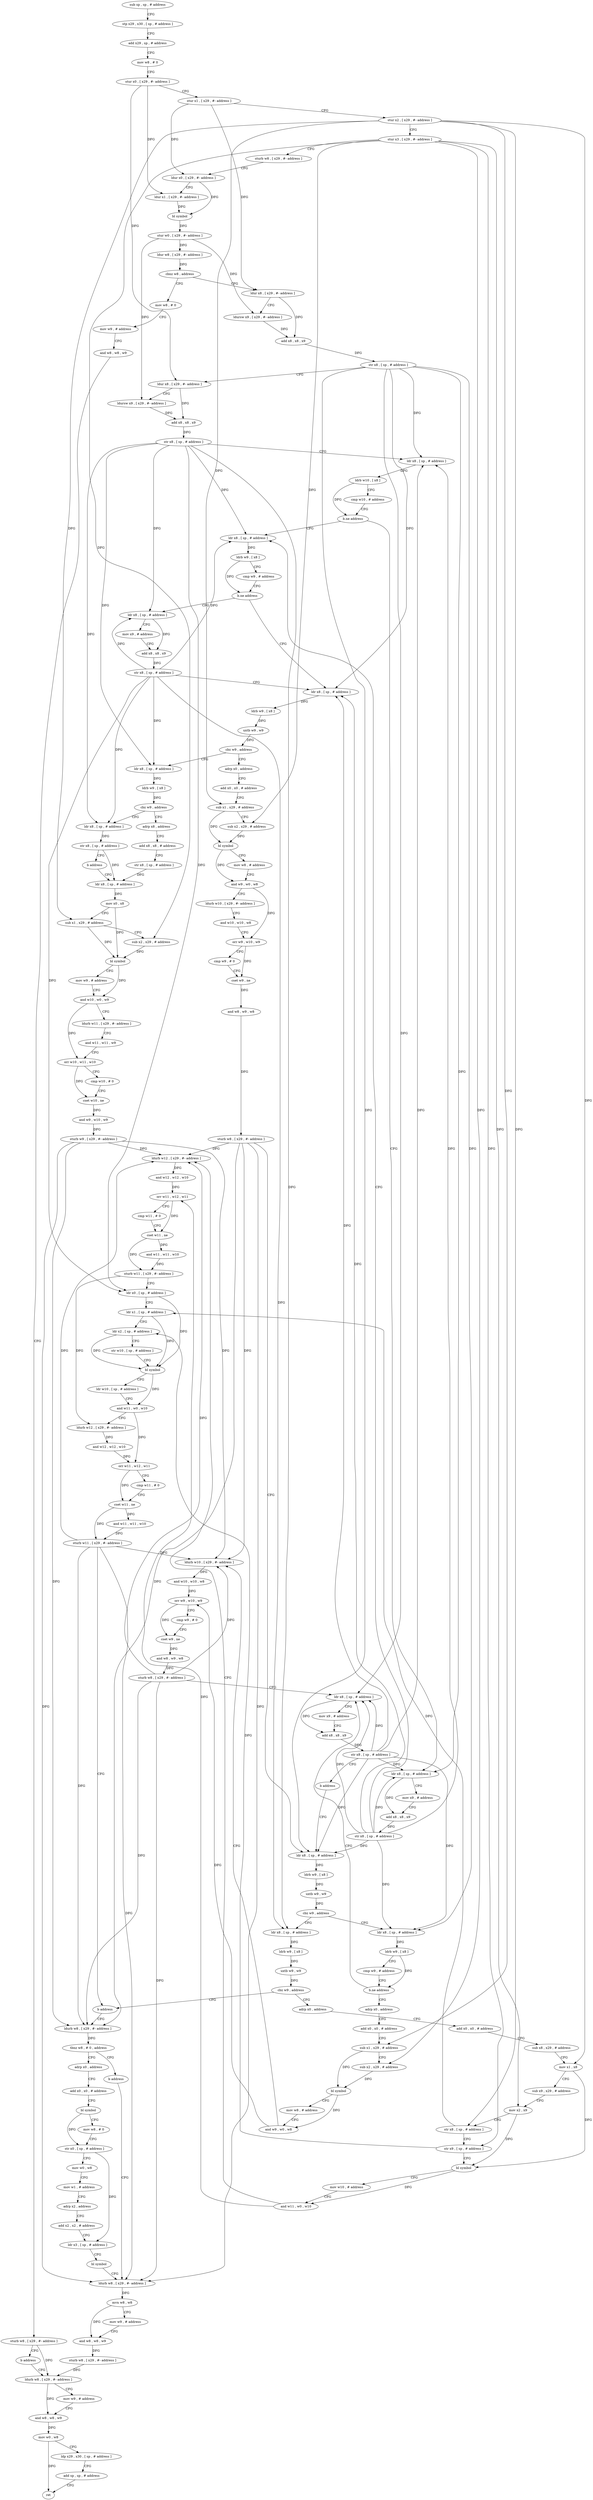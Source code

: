 digraph "func" {
"4209544" [label = "sub sp , sp , # address" ]
"4209548" [label = "stp x29 , x30 , [ sp , # address ]" ]
"4209552" [label = "add x29 , sp , # address" ]
"4209556" [label = "mov w8 , # 0" ]
"4209560" [label = "stur x0 , [ x29 , #- address ]" ]
"4209564" [label = "stur x1 , [ x29 , #- address ]" ]
"4209568" [label = "stur x2 , [ x29 , #- address ]" ]
"4209572" [label = "stur x3 , [ x29 , #- address ]" ]
"4209576" [label = "sturb w8 , [ x29 , #- address ]" ]
"4209580" [label = "ldur x0 , [ x29 , #- address ]" ]
"4209584" [label = "ldur x1 , [ x29 , #- address ]" ]
"4209588" [label = "bl symbol" ]
"4209592" [label = "stur w0 , [ x29 , #- address ]" ]
"4209596" [label = "ldur w8 , [ x29 , #- address ]" ]
"4209600" [label = "cbnz w8 , address" ]
"4209624" [label = "ldur x8 , [ x29 , #- address ]" ]
"4209604" [label = "mov w8 , # 0" ]
"4209628" [label = "ldursw x9 , [ x29 , #- address ]" ]
"4209632" [label = "add x8 , x8 , x9" ]
"4209636" [label = "str x8 , [ sp , # address ]" ]
"4209640" [label = "ldur x8 , [ x29 , #- address ]" ]
"4209644" [label = "ldursw x9 , [ x29 , #- address ]" ]
"4209648" [label = "add x8 , x8 , x9" ]
"4209652" [label = "str x8 , [ sp , # address ]" ]
"4209656" [label = "ldr x8 , [ sp , # address ]" ]
"4209660" [label = "ldrb w10 , [ x8 ]" ]
"4209664" [label = "cmp w10 , # address" ]
"4209668" [label = "b.ne address" ]
"4209688" [label = "ldr x8 , [ sp , # address ]" ]
"4209672" [label = "ldr x8 , [ sp , # address ]" ]
"4209608" [label = "mov w9 , # address" ]
"4209612" [label = "and w8 , w8 , w9" ]
"4209616" [label = "sturb w8 , [ x29 , #- address ]" ]
"4209620" [label = "b address" ]
"4210216" [label = "ldurb w8 , [ x29 , #- address ]" ]
"4209692" [label = "ldrb w9 , [ x8 ]" ]
"4209696" [label = "cmp w9 , # address" ]
"4209700" [label = "b.ne address" ]
"4209720" [label = "ldr x8 , [ sp , # address ]" ]
"4209704" [label = "ldr x8 , [ sp , # address ]" ]
"4209676" [label = "mov x9 , # address" ]
"4209680" [label = "add x8 , x8 , x9" ]
"4209684" [label = "str x8 , [ sp , # address ]" ]
"4210220" [label = "mov w9 , # address" ]
"4210224" [label = "and w8 , w8 , w9" ]
"4210228" [label = "mov w0 , w8" ]
"4210232" [label = "ldp x29 , x30 , [ sp , # address ]" ]
"4210236" [label = "add sp , sp , # address" ]
"4210240" [label = "ret" ]
"4209724" [label = "ldrb w9 , [ x8 ]" ]
"4209728" [label = "uxtb w9 , w9" ]
"4209732" [label = "cbz w9 , address" ]
"4210048" [label = "ldr x8 , [ sp , # address ]" ]
"4209736" [label = "adrp x0 , address" ]
"4209708" [label = "mov x9 , # address" ]
"4209712" [label = "add x8 , x8 , x9" ]
"4209716" [label = "str x8 , [ sp , # address ]" ]
"4210052" [label = "ldrb w9 , [ x8 ]" ]
"4210056" [label = "cbz w9 , address" ]
"4210072" [label = "adrp x8 , address" ]
"4210060" [label = "ldr x8 , [ sp , # address ]" ]
"4209740" [label = "add x0 , x0 , # address" ]
"4209744" [label = "sub x1 , x29 , # address" ]
"4209748" [label = "sub x2 , x29 , # address" ]
"4209752" [label = "bl symbol" ]
"4209756" [label = "mov w8 , # address" ]
"4209760" [label = "and w9 , w0 , w8" ]
"4209764" [label = "ldurb w10 , [ x29 , #- address ]" ]
"4209768" [label = "and w10 , w10 , w8" ]
"4209772" [label = "orr w9 , w10 , w9" ]
"4209776" [label = "cmp w9 , # 0" ]
"4209780" [label = "cset w9 , ne" ]
"4209784" [label = "and w8 , w9 , w8" ]
"4209788" [label = "sturb w8 , [ x29 , #- address ]" ]
"4209792" [label = "ldr x8 , [ sp , # address ]" ]
"4210076" [label = "add x8 , x8 , # address" ]
"4210080" [label = "str x8 , [ sp , # address ]" ]
"4210084" [label = "ldr x8 , [ sp , # address ]" ]
"4210064" [label = "str x8 , [ sp , # address ]" ]
"4210068" [label = "b address" ]
"4209900" [label = "ldr x8 , [ sp , # address ]" ]
"4209904" [label = "ldrb w9 , [ x8 ]" ]
"4209908" [label = "uxtb w9 , w9" ]
"4209912" [label = "cbz w9 , address" ]
"4210044" [label = "b address" ]
"4209916" [label = "adrp x0 , address" ]
"4209808" [label = "ldr x8 , [ sp , # address ]" ]
"4209812" [label = "ldrb w9 , [ x8 ]" ]
"4209816" [label = "cmp w9 , # address" ]
"4209820" [label = "b.ne address" ]
"4209880" [label = "ldr x8 , [ sp , # address ]" ]
"4209824" [label = "adrp x0 , address" ]
"4210152" [label = "adrp x0 , address" ]
"4210156" [label = "add x0 , x0 , # address" ]
"4210160" [label = "bl symbol" ]
"4210164" [label = "mov w8 , # 0" ]
"4210168" [label = "str x0 , [ sp , # address ]" ]
"4210172" [label = "mov w0 , w8" ]
"4210176" [label = "mov w1 , # address" ]
"4210180" [label = "adrp x2 , address" ]
"4210184" [label = "add x2 , x2 , # address" ]
"4210188" [label = "ldr x3 , [ sp , # address ]" ]
"4210192" [label = "bl symbol" ]
"4210196" [label = "ldurb w8 , [ x29 , #- address ]" ]
"4210148" [label = "b address" ]
"4210088" [label = "mov x0 , x8" ]
"4210092" [label = "sub x1 , x29 , # address" ]
"4210096" [label = "sub x2 , x29 , # address" ]
"4210100" [label = "bl symbol" ]
"4210104" [label = "mov w9 , # address" ]
"4210108" [label = "and w10 , w0 , w9" ]
"4210112" [label = "ldurb w11 , [ x29 , #- address ]" ]
"4210116" [label = "and w11 , w11 , w9" ]
"4210120" [label = "orr w10 , w11 , w10" ]
"4210124" [label = "cmp w10 , # 0" ]
"4210128" [label = "cset w10 , ne" ]
"4210132" [label = "and w9 , w10 , w9" ]
"4210136" [label = "sturb w9 , [ x29 , #- address ]" ]
"4210140" [label = "ldurb w8 , [ x29 , #- address ]" ]
"4209920" [label = "add x0 , x0 , # address" ]
"4209924" [label = "sub x8 , x29 , # address" ]
"4209928" [label = "mov x1 , x8" ]
"4209932" [label = "sub x9 , x29 , # address" ]
"4209936" [label = "mov x2 , x9" ]
"4209940" [label = "str x8 , [ sp , # address ]" ]
"4209944" [label = "str x9 , [ sp , # address ]" ]
"4209948" [label = "bl symbol" ]
"4209952" [label = "mov w10 , # address" ]
"4209956" [label = "and w11 , w0 , w10" ]
"4209960" [label = "ldurb w12 , [ x29 , #- address ]" ]
"4209964" [label = "and w12 , w12 , w10" ]
"4209968" [label = "orr w11 , w12 , w11" ]
"4209972" [label = "cmp w11 , # 0" ]
"4209976" [label = "cset w11 , ne" ]
"4209980" [label = "and w11 , w11 , w10" ]
"4209984" [label = "sturb w11 , [ x29 , #- address ]" ]
"4209988" [label = "ldr x0 , [ sp , # address ]" ]
"4209992" [label = "ldr x1 , [ sp , # address ]" ]
"4209996" [label = "ldr x2 , [ sp , # address ]" ]
"4210000" [label = "str w10 , [ sp , # address ]" ]
"4210004" [label = "bl symbol" ]
"4210008" [label = "ldr w10 , [ sp , # address ]" ]
"4210012" [label = "and w11 , w0 , w10" ]
"4210016" [label = "ldurb w12 , [ x29 , #- address ]" ]
"4210020" [label = "and w12 , w12 , w10" ]
"4210024" [label = "orr w11 , w12 , w11" ]
"4210028" [label = "cmp w11 , # 0" ]
"4210032" [label = "cset w11 , ne" ]
"4210036" [label = "and w11 , w11 , w10" ]
"4210040" [label = "sturb w11 , [ x29 , #- address ]" ]
"4209884" [label = "mov x9 , # address" ]
"4209888" [label = "add x8 , x8 , x9" ]
"4209892" [label = "str x8 , [ sp , # address ]" ]
"4209896" [label = "b address" ]
"4209828" [label = "add x0 , x0 , # address" ]
"4209832" [label = "sub x1 , x29 , # address" ]
"4209836" [label = "sub x2 , x29 , # address" ]
"4209840" [label = "bl symbol" ]
"4209844" [label = "mov w8 , # address" ]
"4209848" [label = "and w9 , w0 , w8" ]
"4209852" [label = "ldurb w10 , [ x29 , #- address ]" ]
"4209856" [label = "and w10 , w10 , w8" ]
"4209860" [label = "orr w9 , w10 , w9" ]
"4209864" [label = "cmp w9 , # 0" ]
"4209868" [label = "cset w9 , ne" ]
"4209872" [label = "and w8 , w9 , w8" ]
"4209876" [label = "sturb w8 , [ x29 , #- address ]" ]
"4210200" [label = "mvn w8 , w8" ]
"4210204" [label = "mov w9 , # address" ]
"4210208" [label = "and w8 , w8 , w9" ]
"4210212" [label = "sturb w8 , [ x29 , #- address ]" ]
"4210144" [label = "tbnz w8 , # 0 , address" ]
"4209796" [label = "ldrb w9 , [ x8 ]" ]
"4209800" [label = "uxtb w9 , w9" ]
"4209804" [label = "cbz w9 , address" ]
"4209544" -> "4209548" [ label = "CFG" ]
"4209548" -> "4209552" [ label = "CFG" ]
"4209552" -> "4209556" [ label = "CFG" ]
"4209556" -> "4209560" [ label = "CFG" ]
"4209560" -> "4209564" [ label = "CFG" ]
"4209560" -> "4209584" [ label = "DFG" ]
"4209560" -> "4209640" [ label = "DFG" ]
"4209564" -> "4209568" [ label = "CFG" ]
"4209564" -> "4209580" [ label = "DFG" ]
"4209564" -> "4209624" [ label = "DFG" ]
"4209568" -> "4209572" [ label = "CFG" ]
"4209568" -> "4209744" [ label = "DFG" ]
"4209568" -> "4210092" [ label = "DFG" ]
"4209568" -> "4209928" [ label = "DFG" ]
"4209568" -> "4209940" [ label = "DFG" ]
"4209568" -> "4209832" [ label = "DFG" ]
"4209572" -> "4209576" [ label = "CFG" ]
"4209572" -> "4209748" [ label = "DFG" ]
"4209572" -> "4210096" [ label = "DFG" ]
"4209572" -> "4209936" [ label = "DFG" ]
"4209572" -> "4209944" [ label = "DFG" ]
"4209572" -> "4209836" [ label = "DFG" ]
"4209576" -> "4209580" [ label = "CFG" ]
"4209580" -> "4209584" [ label = "CFG" ]
"4209580" -> "4209588" [ label = "DFG" ]
"4209584" -> "4209588" [ label = "DFG" ]
"4209588" -> "4209592" [ label = "DFG" ]
"4209592" -> "4209596" [ label = "DFG" ]
"4209592" -> "4209628" [ label = "DFG" ]
"4209592" -> "4209644" [ label = "DFG" ]
"4209596" -> "4209600" [ label = "DFG" ]
"4209600" -> "4209624" [ label = "CFG" ]
"4209600" -> "4209604" [ label = "CFG" ]
"4209624" -> "4209628" [ label = "CFG" ]
"4209624" -> "4209632" [ label = "DFG" ]
"4209604" -> "4209608" [ label = "CFG" ]
"4209628" -> "4209632" [ label = "DFG" ]
"4209632" -> "4209636" [ label = "DFG" ]
"4209636" -> "4209640" [ label = "CFG" ]
"4209636" -> "4209656" [ label = "DFG" ]
"4209636" -> "4209672" [ label = "DFG" ]
"4209636" -> "4209720" [ label = "DFG" ]
"4209636" -> "4209792" [ label = "DFG" ]
"4209636" -> "4209808" [ label = "DFG" ]
"4209636" -> "4209880" [ label = "DFG" ]
"4209640" -> "4209644" [ label = "CFG" ]
"4209640" -> "4209648" [ label = "DFG" ]
"4209644" -> "4209648" [ label = "DFG" ]
"4209648" -> "4209652" [ label = "DFG" ]
"4209652" -> "4209656" [ label = "CFG" ]
"4209652" -> "4209688" [ label = "DFG" ]
"4209652" -> "4209704" [ label = "DFG" ]
"4209652" -> "4210048" [ label = "DFG" ]
"4209652" -> "4210060" [ label = "DFG" ]
"4209652" -> "4209900" [ label = "DFG" ]
"4209652" -> "4209988" [ label = "DFG" ]
"4209656" -> "4209660" [ label = "DFG" ]
"4209660" -> "4209664" [ label = "CFG" ]
"4209660" -> "4209668" [ label = "DFG" ]
"4209664" -> "4209668" [ label = "CFG" ]
"4209668" -> "4209688" [ label = "CFG" ]
"4209668" -> "4209672" [ label = "CFG" ]
"4209688" -> "4209692" [ label = "DFG" ]
"4209672" -> "4209676" [ label = "CFG" ]
"4209672" -> "4209680" [ label = "DFG" ]
"4209608" -> "4209612" [ label = "CFG" ]
"4209612" -> "4209616" [ label = "CFG" ]
"4209616" -> "4209620" [ label = "CFG" ]
"4209616" -> "4210216" [ label = "DFG" ]
"4209620" -> "4210216" [ label = "CFG" ]
"4210216" -> "4210220" [ label = "CFG" ]
"4210216" -> "4210224" [ label = "DFG" ]
"4209692" -> "4209696" [ label = "CFG" ]
"4209692" -> "4209700" [ label = "DFG" ]
"4209696" -> "4209700" [ label = "CFG" ]
"4209700" -> "4209720" [ label = "CFG" ]
"4209700" -> "4209704" [ label = "CFG" ]
"4209720" -> "4209724" [ label = "DFG" ]
"4209704" -> "4209708" [ label = "CFG" ]
"4209704" -> "4209712" [ label = "DFG" ]
"4209676" -> "4209680" [ label = "CFG" ]
"4209680" -> "4209684" [ label = "DFG" ]
"4209684" -> "4209688" [ label = "CFG" ]
"4209684" -> "4209656" [ label = "DFG" ]
"4209684" -> "4209672" [ label = "DFG" ]
"4209684" -> "4209720" [ label = "DFG" ]
"4209684" -> "4209792" [ label = "DFG" ]
"4209684" -> "4209808" [ label = "DFG" ]
"4209684" -> "4209880" [ label = "DFG" ]
"4210220" -> "4210224" [ label = "CFG" ]
"4210224" -> "4210228" [ label = "DFG" ]
"4210228" -> "4210232" [ label = "CFG" ]
"4210228" -> "4210240" [ label = "DFG" ]
"4210232" -> "4210236" [ label = "CFG" ]
"4210236" -> "4210240" [ label = "CFG" ]
"4209724" -> "4209728" [ label = "DFG" ]
"4209728" -> "4209732" [ label = "DFG" ]
"4209732" -> "4210048" [ label = "CFG" ]
"4209732" -> "4209736" [ label = "CFG" ]
"4210048" -> "4210052" [ label = "DFG" ]
"4209736" -> "4209740" [ label = "CFG" ]
"4209708" -> "4209712" [ label = "CFG" ]
"4209712" -> "4209716" [ label = "DFG" ]
"4209716" -> "4209720" [ label = "CFG" ]
"4209716" -> "4209688" [ label = "DFG" ]
"4209716" -> "4209704" [ label = "DFG" ]
"4209716" -> "4210048" [ label = "DFG" ]
"4209716" -> "4210060" [ label = "DFG" ]
"4209716" -> "4209900" [ label = "DFG" ]
"4209716" -> "4209988" [ label = "DFG" ]
"4210052" -> "4210056" [ label = "DFG" ]
"4210056" -> "4210072" [ label = "CFG" ]
"4210056" -> "4210060" [ label = "CFG" ]
"4210072" -> "4210076" [ label = "CFG" ]
"4210060" -> "4210064" [ label = "DFG" ]
"4209740" -> "4209744" [ label = "CFG" ]
"4209744" -> "4209748" [ label = "CFG" ]
"4209744" -> "4209752" [ label = "DFG" ]
"4209748" -> "4209752" [ label = "DFG" ]
"4209752" -> "4209756" [ label = "CFG" ]
"4209752" -> "4209760" [ label = "DFG" ]
"4209756" -> "4209760" [ label = "CFG" ]
"4209760" -> "4209764" [ label = "CFG" ]
"4209760" -> "4209772" [ label = "DFG" ]
"4209764" -> "4209768" [ label = "CFG" ]
"4209768" -> "4209772" [ label = "CFG" ]
"4209772" -> "4209776" [ label = "CFG" ]
"4209772" -> "4209780" [ label = "DFG" ]
"4209776" -> "4209780" [ label = "CFG" ]
"4209780" -> "4209784" [ label = "DFG" ]
"4209784" -> "4209788" [ label = "DFG" ]
"4209788" -> "4209792" [ label = "CFG" ]
"4209788" -> "4210140" [ label = "DFG" ]
"4209788" -> "4209960" [ label = "DFG" ]
"4209788" -> "4209852" [ label = "DFG" ]
"4209788" -> "4210196" [ label = "DFG" ]
"4209792" -> "4209796" [ label = "DFG" ]
"4210076" -> "4210080" [ label = "CFG" ]
"4210080" -> "4210084" [ label = "DFG" ]
"4210084" -> "4210088" [ label = "DFG" ]
"4210064" -> "4210068" [ label = "CFG" ]
"4210064" -> "4210084" [ label = "DFG" ]
"4210068" -> "4210084" [ label = "CFG" ]
"4209900" -> "4209904" [ label = "DFG" ]
"4209904" -> "4209908" [ label = "DFG" ]
"4209908" -> "4209912" [ label = "DFG" ]
"4209912" -> "4210044" [ label = "CFG" ]
"4209912" -> "4209916" [ label = "CFG" ]
"4210044" -> "4210140" [ label = "CFG" ]
"4209916" -> "4209920" [ label = "CFG" ]
"4209808" -> "4209812" [ label = "DFG" ]
"4209812" -> "4209816" [ label = "CFG" ]
"4209812" -> "4209820" [ label = "DFG" ]
"4209816" -> "4209820" [ label = "CFG" ]
"4209820" -> "4209880" [ label = "CFG" ]
"4209820" -> "4209824" [ label = "CFG" ]
"4209880" -> "4209884" [ label = "CFG" ]
"4209880" -> "4209888" [ label = "DFG" ]
"4209824" -> "4209828" [ label = "CFG" ]
"4210152" -> "4210156" [ label = "CFG" ]
"4210156" -> "4210160" [ label = "CFG" ]
"4210160" -> "4210164" [ label = "CFG" ]
"4210160" -> "4210168" [ label = "DFG" ]
"4210164" -> "4210168" [ label = "CFG" ]
"4210168" -> "4210172" [ label = "CFG" ]
"4210168" -> "4210188" [ label = "DFG" ]
"4210172" -> "4210176" [ label = "CFG" ]
"4210176" -> "4210180" [ label = "CFG" ]
"4210180" -> "4210184" [ label = "CFG" ]
"4210184" -> "4210188" [ label = "CFG" ]
"4210188" -> "4210192" [ label = "CFG" ]
"4210192" -> "4210196" [ label = "CFG" ]
"4210196" -> "4210200" [ label = "DFG" ]
"4210148" -> "4210196" [ label = "CFG" ]
"4210088" -> "4210092" [ label = "CFG" ]
"4210088" -> "4210100" [ label = "DFG" ]
"4210092" -> "4210096" [ label = "CFG" ]
"4210092" -> "4210100" [ label = "DFG" ]
"4210096" -> "4210100" [ label = "DFG" ]
"4210100" -> "4210104" [ label = "CFG" ]
"4210100" -> "4210108" [ label = "DFG" ]
"4210104" -> "4210108" [ label = "CFG" ]
"4210108" -> "4210112" [ label = "CFG" ]
"4210108" -> "4210120" [ label = "DFG" ]
"4210112" -> "4210116" [ label = "CFG" ]
"4210116" -> "4210120" [ label = "CFG" ]
"4210120" -> "4210124" [ label = "CFG" ]
"4210120" -> "4210128" [ label = "DFG" ]
"4210124" -> "4210128" [ label = "CFG" ]
"4210128" -> "4210132" [ label = "DFG" ]
"4210132" -> "4210136" [ label = "DFG" ]
"4210136" -> "4210140" [ label = "DFG" ]
"4210136" -> "4209960" [ label = "DFG" ]
"4210136" -> "4209852" [ label = "DFG" ]
"4210136" -> "4210196" [ label = "DFG" ]
"4210140" -> "4210144" [ label = "DFG" ]
"4209920" -> "4209924" [ label = "CFG" ]
"4209924" -> "4209928" [ label = "CFG" ]
"4209928" -> "4209932" [ label = "CFG" ]
"4209928" -> "4209948" [ label = "DFG" ]
"4209932" -> "4209936" [ label = "CFG" ]
"4209936" -> "4209940" [ label = "CFG" ]
"4209936" -> "4209948" [ label = "DFG" ]
"4209940" -> "4209944" [ label = "CFG" ]
"4209940" -> "4209992" [ label = "DFG" ]
"4209944" -> "4209948" [ label = "CFG" ]
"4209944" -> "4209996" [ label = "DFG" ]
"4209948" -> "4209952" [ label = "CFG" ]
"4209948" -> "4209956" [ label = "DFG" ]
"4209952" -> "4209956" [ label = "CFG" ]
"4209956" -> "4209960" [ label = "CFG" ]
"4209956" -> "4209968" [ label = "DFG" ]
"4209960" -> "4209964" [ label = "DFG" ]
"4209964" -> "4209968" [ label = "DFG" ]
"4209968" -> "4209972" [ label = "CFG" ]
"4209968" -> "4209976" [ label = "DFG" ]
"4209972" -> "4209976" [ label = "CFG" ]
"4209976" -> "4209980" [ label = "DFG" ]
"4209976" -> "4209984" [ label = "DFG" ]
"4209980" -> "4209984" [ label = "DFG" ]
"4209984" -> "4209988" [ label = "CFG" ]
"4209984" -> "4210016" [ label = "DFG" ]
"4209988" -> "4209992" [ label = "CFG" ]
"4209988" -> "4210004" [ label = "DFG" ]
"4209992" -> "4209996" [ label = "CFG" ]
"4209992" -> "4210004" [ label = "DFG" ]
"4209996" -> "4210000" [ label = "CFG" ]
"4209996" -> "4210004" [ label = "DFG" ]
"4210000" -> "4210004" [ label = "CFG" ]
"4210004" -> "4210008" [ label = "CFG" ]
"4210004" -> "4210012" [ label = "DFG" ]
"4210008" -> "4210012" [ label = "CFG" ]
"4210012" -> "4210016" [ label = "CFG" ]
"4210012" -> "4210024" [ label = "DFG" ]
"4210016" -> "4210020" [ label = "DFG" ]
"4210020" -> "4210024" [ label = "DFG" ]
"4210024" -> "4210028" [ label = "CFG" ]
"4210024" -> "4210032" [ label = "DFG" ]
"4210028" -> "4210032" [ label = "CFG" ]
"4210032" -> "4210036" [ label = "DFG" ]
"4210032" -> "4210040" [ label = "DFG" ]
"4210036" -> "4210040" [ label = "DFG" ]
"4210040" -> "4210044" [ label = "CFG" ]
"4210040" -> "4210140" [ label = "DFG" ]
"4210040" -> "4209960" [ label = "DFG" ]
"4210040" -> "4209852" [ label = "DFG" ]
"4210040" -> "4210196" [ label = "DFG" ]
"4209884" -> "4209888" [ label = "CFG" ]
"4209888" -> "4209892" [ label = "DFG" ]
"4209892" -> "4209896" [ label = "CFG" ]
"4209892" -> "4209656" [ label = "DFG" ]
"4209892" -> "4209672" [ label = "DFG" ]
"4209892" -> "4209720" [ label = "DFG" ]
"4209892" -> "4209792" [ label = "DFG" ]
"4209892" -> "4209808" [ label = "DFG" ]
"4209892" -> "4209880" [ label = "DFG" ]
"4209896" -> "4209792" [ label = "CFG" ]
"4209828" -> "4209832" [ label = "CFG" ]
"4209832" -> "4209836" [ label = "CFG" ]
"4209832" -> "4209840" [ label = "DFG" ]
"4209836" -> "4209840" [ label = "DFG" ]
"4209840" -> "4209844" [ label = "CFG" ]
"4209840" -> "4209848" [ label = "DFG" ]
"4209844" -> "4209848" [ label = "CFG" ]
"4209848" -> "4209852" [ label = "CFG" ]
"4209848" -> "4209860" [ label = "DFG" ]
"4209852" -> "4209856" [ label = "DFG" ]
"4209856" -> "4209860" [ label = "DFG" ]
"4209860" -> "4209864" [ label = "CFG" ]
"4209860" -> "4209868" [ label = "DFG" ]
"4209864" -> "4209868" [ label = "CFG" ]
"4209868" -> "4209872" [ label = "DFG" ]
"4209872" -> "4209876" [ label = "DFG" ]
"4209876" -> "4209880" [ label = "CFG" ]
"4209876" -> "4210140" [ label = "DFG" ]
"4209876" -> "4209960" [ label = "DFG" ]
"4209876" -> "4209852" [ label = "DFG" ]
"4209876" -> "4210196" [ label = "DFG" ]
"4210200" -> "4210204" [ label = "CFG" ]
"4210200" -> "4210208" [ label = "DFG" ]
"4210204" -> "4210208" [ label = "CFG" ]
"4210208" -> "4210212" [ label = "DFG" ]
"4210212" -> "4210216" [ label = "DFG" ]
"4210144" -> "4210152" [ label = "CFG" ]
"4210144" -> "4210148" [ label = "CFG" ]
"4209796" -> "4209800" [ label = "DFG" ]
"4209800" -> "4209804" [ label = "DFG" ]
"4209804" -> "4209900" [ label = "CFG" ]
"4209804" -> "4209808" [ label = "CFG" ]
}
